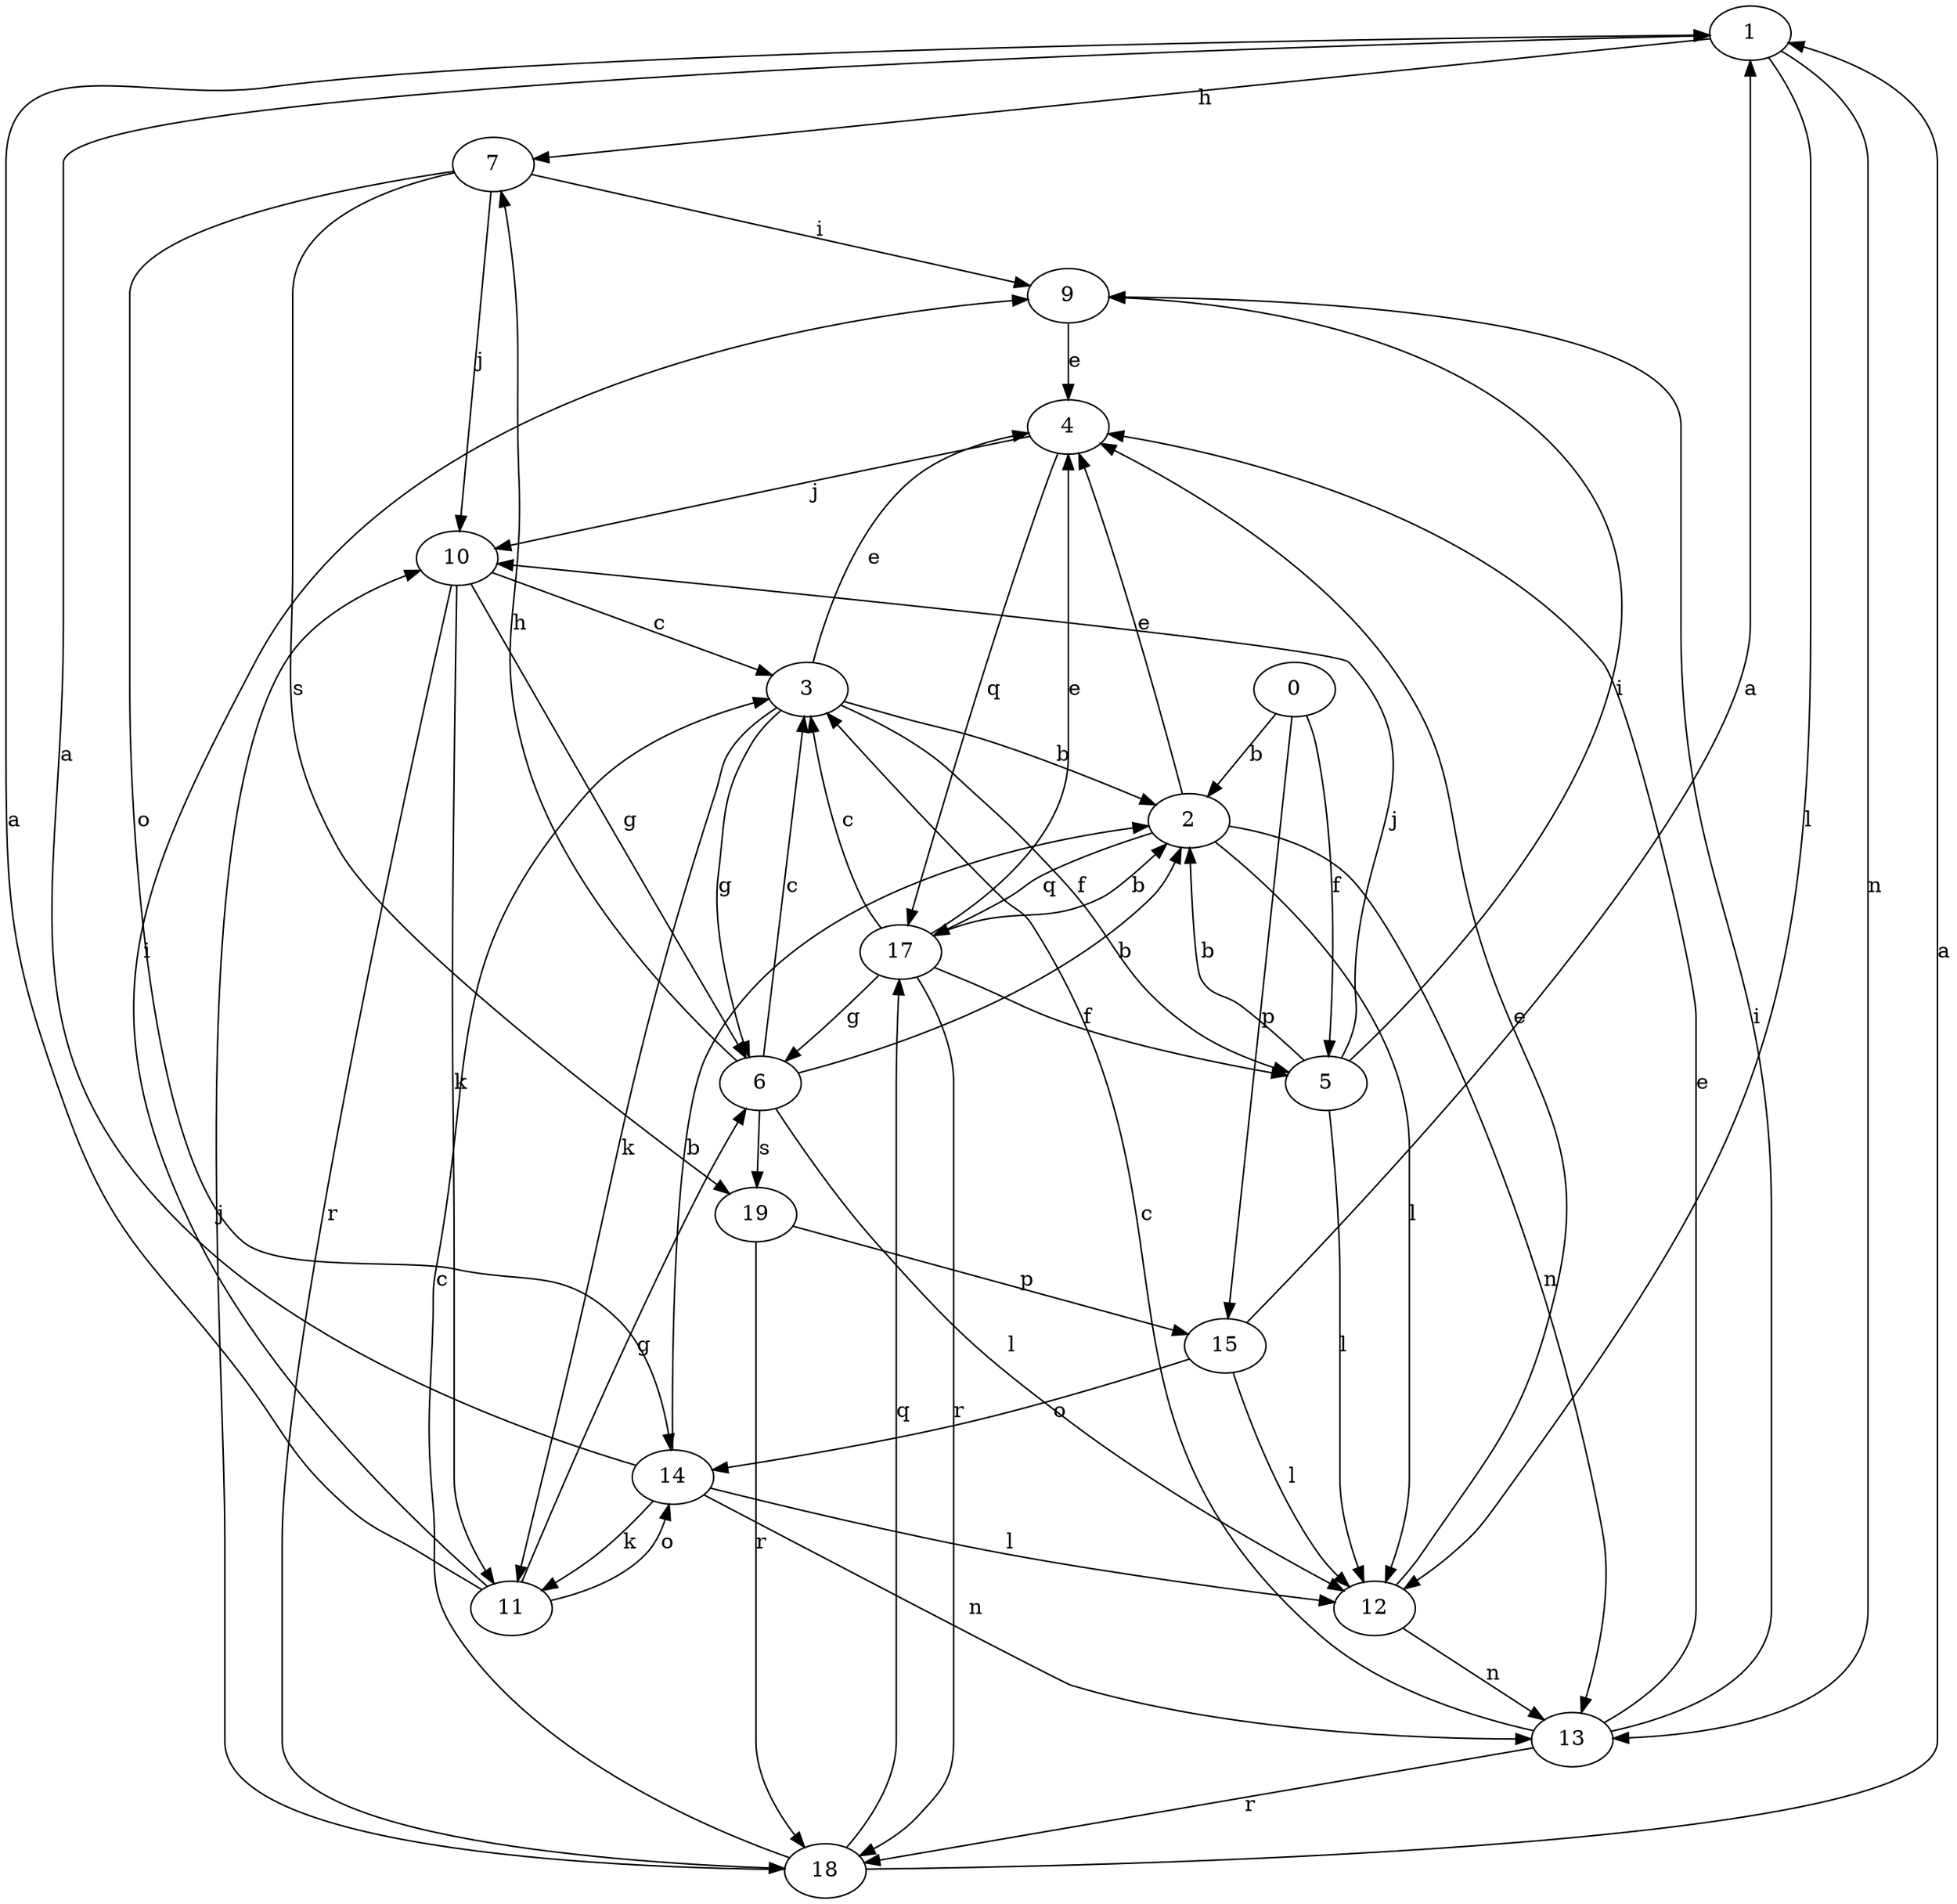 strict digraph  {
1;
2;
0;
3;
4;
5;
6;
7;
9;
10;
11;
12;
13;
14;
15;
17;
18;
19;
1 -> 7  [label=h];
1 -> 12  [label=l];
1 -> 13  [label=n];
2 -> 4  [label=e];
2 -> 12  [label=l];
2 -> 13  [label=n];
2 -> 17  [label=q];
0 -> 2  [label=b];
0 -> 5  [label=f];
0 -> 15  [label=p];
3 -> 2  [label=b];
3 -> 4  [label=e];
3 -> 5  [label=f];
3 -> 6  [label=g];
3 -> 11  [label=k];
4 -> 10  [label=j];
4 -> 17  [label=q];
5 -> 2  [label=b];
5 -> 9  [label=i];
5 -> 10  [label=j];
5 -> 12  [label=l];
6 -> 2  [label=b];
6 -> 3  [label=c];
6 -> 7  [label=h];
6 -> 12  [label=l];
6 -> 19  [label=s];
7 -> 9  [label=i];
7 -> 10  [label=j];
7 -> 14  [label=o];
7 -> 19  [label=s];
9 -> 4  [label=e];
10 -> 3  [label=c];
10 -> 6  [label=g];
10 -> 11  [label=k];
10 -> 18  [label=r];
11 -> 1  [label=a];
11 -> 6  [label=g];
11 -> 9  [label=i];
11 -> 14  [label=o];
12 -> 4  [label=e];
12 -> 13  [label=n];
13 -> 3  [label=c];
13 -> 4  [label=e];
13 -> 9  [label=i];
13 -> 18  [label=r];
14 -> 1  [label=a];
14 -> 2  [label=b];
14 -> 11  [label=k];
14 -> 12  [label=l];
14 -> 13  [label=n];
15 -> 1  [label=a];
15 -> 12  [label=l];
15 -> 14  [label=o];
17 -> 2  [label=b];
17 -> 3  [label=c];
17 -> 4  [label=e];
17 -> 5  [label=f];
17 -> 6  [label=g];
17 -> 18  [label=r];
18 -> 1  [label=a];
18 -> 3  [label=c];
18 -> 10  [label=j];
18 -> 17  [label=q];
19 -> 15  [label=p];
19 -> 18  [label=r];
}
